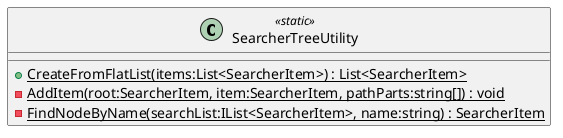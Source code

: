 @startuml
class SearcherTreeUtility <<static>> {
    + {static} CreateFromFlatList(items:List<SearcherItem>) : List<SearcherItem>
    - {static} AddItem(root:SearcherItem, item:SearcherItem, pathParts:string[]) : void
    - {static} FindNodeByName(searchList:IList<SearcherItem>, name:string) : SearcherItem
}
@enduml
